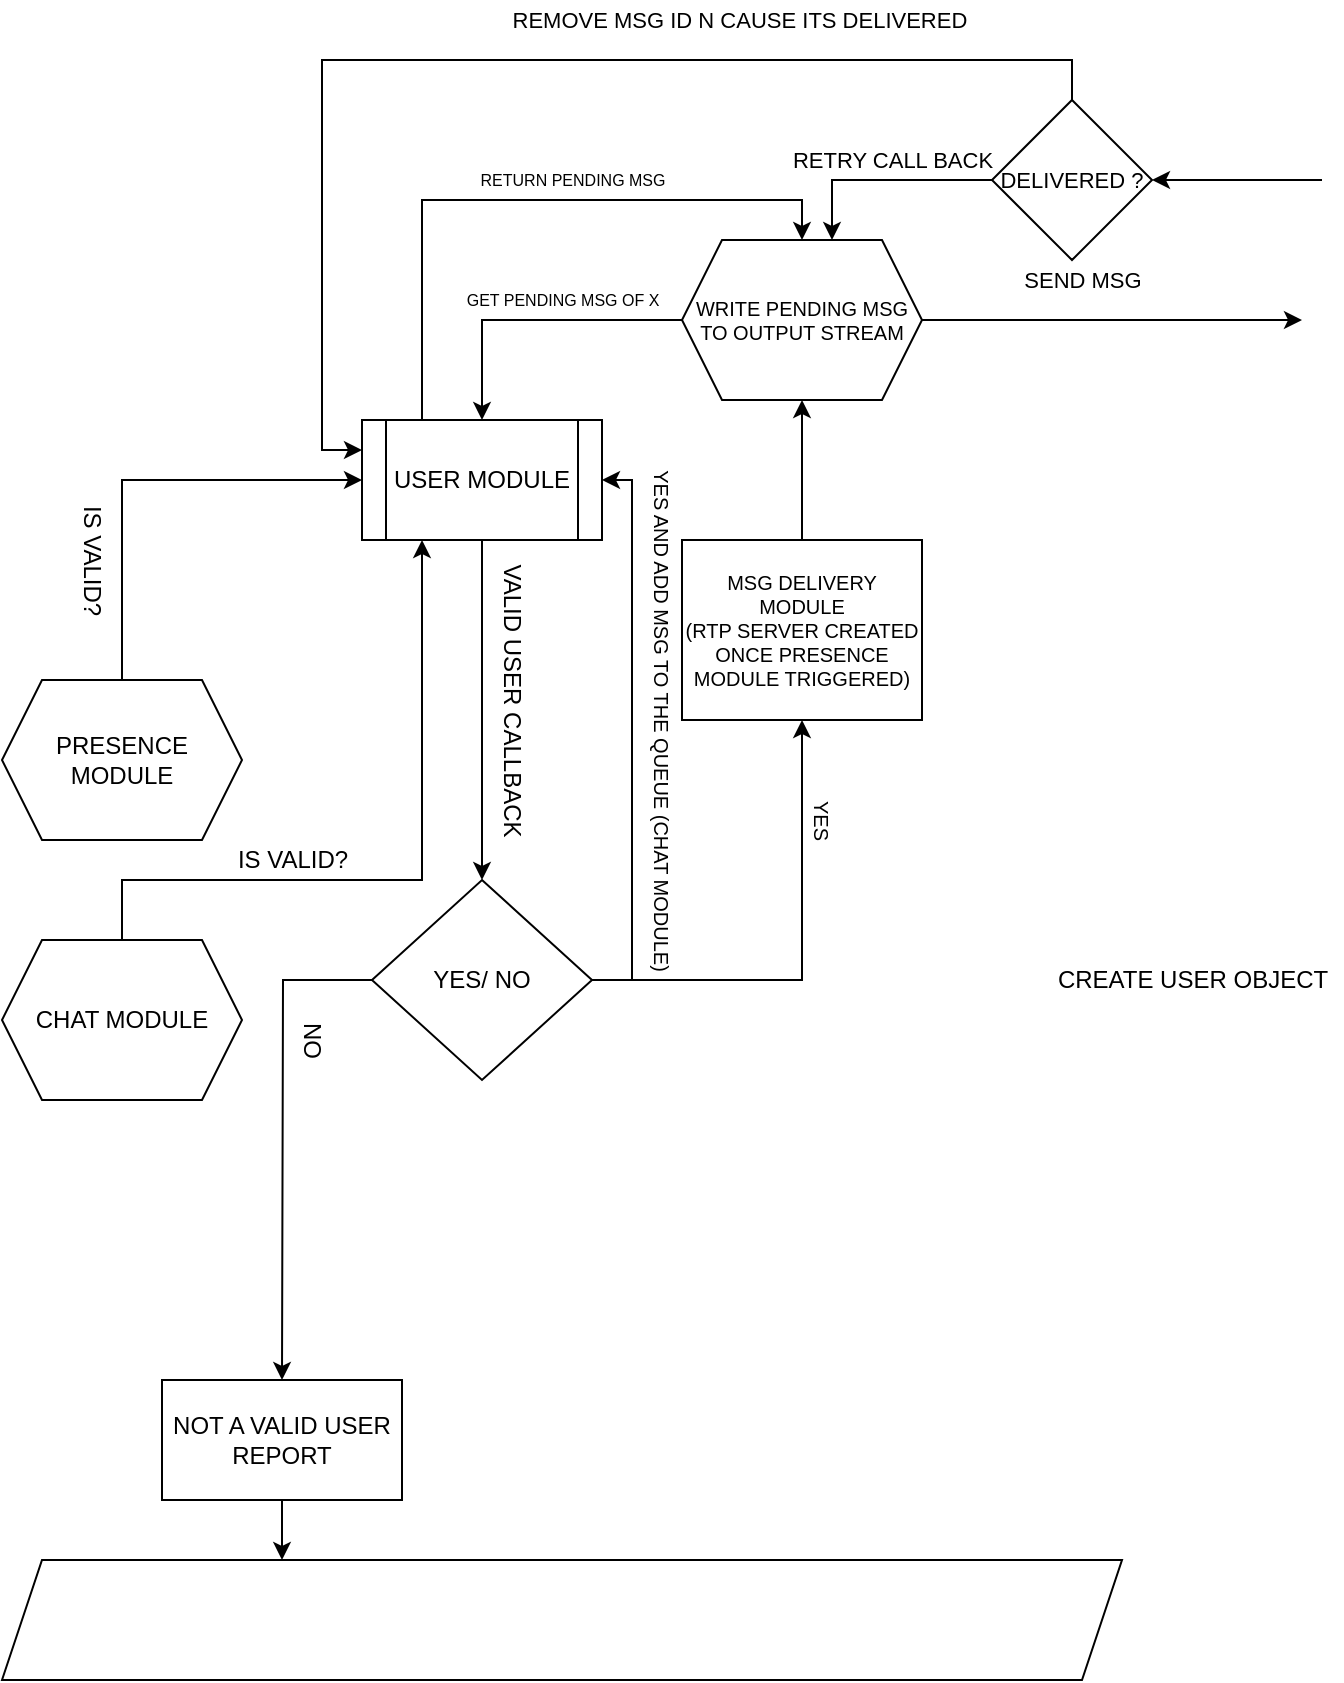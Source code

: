 <mxfile version="15.3.7" type="github">
  <diagram id="FBbiR5uJlQiM5yGE_pA_" name="Page-1">
    <mxGraphModel dx="826" dy="1630" grid="1" gridSize="10" guides="1" tooltips="1" connect="1" arrows="1" fold="1" page="1" pageScale="1" pageWidth="827" pageHeight="1169" math="0" shadow="0">
      <root>
        <mxCell id="0" />
        <mxCell id="1" parent="0" />
        <mxCell id="Hqe99daUW89fWSJLYfZv-10" style="edgeStyle=orthogonalEdgeStyle;rounded=0;orthogonalLoop=1;jettySize=auto;html=1;exitX=0.5;exitY=1;exitDx=0;exitDy=0;" edge="1" parent="1" source="Hqe99daUW89fWSJLYfZv-1">
          <mxGeometry relative="1" as="geometry">
            <mxPoint x="340" y="300" as="targetPoint" />
          </mxGeometry>
        </mxCell>
        <mxCell id="Hqe99daUW89fWSJLYfZv-38" style="edgeStyle=orthogonalEdgeStyle;rounded=0;orthogonalLoop=1;jettySize=auto;html=1;exitX=0.25;exitY=0;exitDx=0;exitDy=0;entryX=0.5;entryY=0;entryDx=0;entryDy=0;fontSize=8;" edge="1" parent="1" source="Hqe99daUW89fWSJLYfZv-1" target="Hqe99daUW89fWSJLYfZv-34">
          <mxGeometry relative="1" as="geometry" />
        </mxCell>
        <mxCell id="Hqe99daUW89fWSJLYfZv-1" value="USER MODULE" style="shape=process;whiteSpace=wrap;html=1;backgroundOutline=1;" vertex="1" parent="1">
          <mxGeometry x="280" y="70" width="120" height="60" as="geometry" />
        </mxCell>
        <mxCell id="Hqe99daUW89fWSJLYfZv-3" style="edgeStyle=orthogonalEdgeStyle;rounded=0;orthogonalLoop=1;jettySize=auto;html=1;exitX=0.5;exitY=0;exitDx=0;exitDy=0;entryX=0;entryY=0.5;entryDx=0;entryDy=0;" edge="1" parent="1" source="Hqe99daUW89fWSJLYfZv-2" target="Hqe99daUW89fWSJLYfZv-1">
          <mxGeometry relative="1" as="geometry" />
        </mxCell>
        <mxCell id="Hqe99daUW89fWSJLYfZv-2" value="PRESENCE MODULE" style="shape=hexagon;perimeter=hexagonPerimeter2;whiteSpace=wrap;html=1;fixedSize=1;" vertex="1" parent="1">
          <mxGeometry x="100" y="200" width="120" height="80" as="geometry" />
        </mxCell>
        <mxCell id="Hqe99daUW89fWSJLYfZv-5" style="edgeStyle=orthogonalEdgeStyle;rounded=0;orthogonalLoop=1;jettySize=auto;html=1;exitX=0.5;exitY=0;exitDx=0;exitDy=0;entryX=0.25;entryY=1;entryDx=0;entryDy=0;" edge="1" parent="1" source="Hqe99daUW89fWSJLYfZv-4" target="Hqe99daUW89fWSJLYfZv-1">
          <mxGeometry relative="1" as="geometry">
            <Array as="points">
              <mxPoint x="160" y="300" />
              <mxPoint x="310" y="300" />
            </Array>
          </mxGeometry>
        </mxCell>
        <mxCell id="Hqe99daUW89fWSJLYfZv-4" value="CHAT MODULE" style="shape=hexagon;perimeter=hexagonPerimeter2;whiteSpace=wrap;html=1;fixedSize=1;" vertex="1" parent="1">
          <mxGeometry x="100" y="330" width="120" height="80" as="geometry" />
        </mxCell>
        <mxCell id="Hqe99daUW89fWSJLYfZv-6" value="IS VALID?" style="text;html=1;align=center;verticalAlign=middle;resizable=0;points=[];autosize=1;strokeColor=none;fillColor=none;" vertex="1" parent="1">
          <mxGeometry x="210" y="280" width="70" height="20" as="geometry" />
        </mxCell>
        <mxCell id="Hqe99daUW89fWSJLYfZv-12" style="edgeStyle=orthogonalEdgeStyle;rounded=0;orthogonalLoop=1;jettySize=auto;html=1;exitX=1;exitY=0.5;exitDx=0;exitDy=0;entryX=1;entryY=0.5;entryDx=0;entryDy=0;" edge="1" parent="1" source="Hqe99daUW89fWSJLYfZv-11" target="Hqe99daUW89fWSJLYfZv-1">
          <mxGeometry relative="1" as="geometry">
            <mxPoint x="450" y="220" as="targetPoint" />
          </mxGeometry>
        </mxCell>
        <mxCell id="Hqe99daUW89fWSJLYfZv-14" style="edgeStyle=orthogonalEdgeStyle;rounded=0;orthogonalLoop=1;jettySize=auto;html=1;exitX=0;exitY=0.5;exitDx=0;exitDy=0;" edge="1" parent="1" source="Hqe99daUW89fWSJLYfZv-11">
          <mxGeometry relative="1" as="geometry">
            <mxPoint x="240" y="550" as="targetPoint" />
          </mxGeometry>
        </mxCell>
        <mxCell id="Hqe99daUW89fWSJLYfZv-29" style="edgeStyle=orthogonalEdgeStyle;rounded=0;orthogonalLoop=1;jettySize=auto;html=1;exitX=1;exitY=0.5;exitDx=0;exitDy=0;" edge="1" parent="1" source="Hqe99daUW89fWSJLYfZv-11" target="Hqe99daUW89fWSJLYfZv-31">
          <mxGeometry relative="1" as="geometry">
            <mxPoint x="500" y="160" as="targetPoint" />
          </mxGeometry>
        </mxCell>
        <mxCell id="Hqe99daUW89fWSJLYfZv-11" value="YES/ NO" style="rhombus;whiteSpace=wrap;html=1;" vertex="1" parent="1">
          <mxGeometry x="285" y="300" width="110" height="100" as="geometry" />
        </mxCell>
        <mxCell id="Hqe99daUW89fWSJLYfZv-13" value="YES AND ADD MSG TO THE QUEUE (CHAT MODULE)" style="text;html=1;align=center;verticalAlign=middle;resizable=0;points=[];autosize=1;strokeColor=none;fillColor=none;rotation=90;fontSize=10;" vertex="1" parent="1">
          <mxGeometry x="295" y="210" width="270" height="20" as="geometry" />
        </mxCell>
        <mxCell id="Hqe99daUW89fWSJLYfZv-15" value="NO" style="text;html=1;align=center;verticalAlign=middle;resizable=0;points=[];autosize=1;strokeColor=none;fillColor=none;rotation=90;" vertex="1" parent="1">
          <mxGeometry x="240" y="370" width="30" height="20" as="geometry" />
        </mxCell>
        <mxCell id="Hqe99daUW89fWSJLYfZv-16" value="VALID USER CALLBACK" style="text;html=1;align=center;verticalAlign=middle;resizable=0;points=[];autosize=1;strokeColor=none;fillColor=none;rotation=90;" vertex="1" parent="1">
          <mxGeometry x="280" y="200" width="150" height="20" as="geometry" />
        </mxCell>
        <mxCell id="Hqe99daUW89fWSJLYfZv-17" value="" style="shape=parallelogram;perimeter=parallelogramPerimeter;whiteSpace=wrap;html=1;fixedSize=1;" vertex="1" parent="1">
          <mxGeometry x="100" y="640" width="560" height="60" as="geometry" />
        </mxCell>
        <mxCell id="Hqe99daUW89fWSJLYfZv-22" style="edgeStyle=orthogonalEdgeStyle;rounded=0;orthogonalLoop=1;jettySize=auto;html=1;exitX=0.5;exitY=1;exitDx=0;exitDy=0;entryX=0.25;entryY=0;entryDx=0;entryDy=0;" edge="1" parent="1" source="Hqe99daUW89fWSJLYfZv-21" target="Hqe99daUW89fWSJLYfZv-17">
          <mxGeometry relative="1" as="geometry" />
        </mxCell>
        <mxCell id="Hqe99daUW89fWSJLYfZv-21" value="NOT A VALID USER REPORT" style="rounded=0;whiteSpace=wrap;html=1;" vertex="1" parent="1">
          <mxGeometry x="180" y="550" width="120" height="60" as="geometry" />
        </mxCell>
        <mxCell id="Hqe99daUW89fWSJLYfZv-27" value="CREATE USER OBJECT" style="text;html=1;align=center;verticalAlign=middle;resizable=0;points=[];autosize=1;strokeColor=none;fillColor=none;" vertex="1" parent="1">
          <mxGeometry x="620" y="340" width="150" height="20" as="geometry" />
        </mxCell>
        <mxCell id="Hqe99daUW89fWSJLYfZv-28" value="IS VALID?" style="text;html=1;align=center;verticalAlign=middle;resizable=0;points=[];autosize=1;strokeColor=none;fillColor=none;rotation=90;" vertex="1" parent="1">
          <mxGeometry x="110" y="130" width="70" height="20" as="geometry" />
        </mxCell>
        <mxCell id="Hqe99daUW89fWSJLYfZv-33" style="edgeStyle=orthogonalEdgeStyle;rounded=0;orthogonalLoop=1;jettySize=auto;html=1;exitX=0.5;exitY=0;exitDx=0;exitDy=0;fontSize=10;" edge="1" parent="1" source="Hqe99daUW89fWSJLYfZv-31" target="Hqe99daUW89fWSJLYfZv-34">
          <mxGeometry relative="1" as="geometry">
            <mxPoint x="500" y="20" as="targetPoint" />
          </mxGeometry>
        </mxCell>
        <mxCell id="Hqe99daUW89fWSJLYfZv-31" value="MSG DELIVERY MODULE&lt;br&gt;(RTP SERVER CREATED ONCE PRESENCE MODULE TRIGGERED)" style="rounded=0;whiteSpace=wrap;html=1;fontSize=10;" vertex="1" parent="1">
          <mxGeometry x="440" y="130" width="120" height="90" as="geometry" />
        </mxCell>
        <mxCell id="Hqe99daUW89fWSJLYfZv-32" value="YES" style="text;html=1;align=center;verticalAlign=middle;resizable=0;points=[];autosize=1;strokeColor=none;fillColor=none;fontSize=10;rotation=90;" vertex="1" parent="1">
          <mxGeometry x="490" y="260" width="40" height="20" as="geometry" />
        </mxCell>
        <mxCell id="Hqe99daUW89fWSJLYfZv-37" style="edgeStyle=orthogonalEdgeStyle;rounded=0;orthogonalLoop=1;jettySize=auto;html=1;exitX=0;exitY=0.5;exitDx=0;exitDy=0;fontSize=10;" edge="1" parent="1" source="Hqe99daUW89fWSJLYfZv-34" target="Hqe99daUW89fWSJLYfZv-1">
          <mxGeometry relative="1" as="geometry" />
        </mxCell>
        <mxCell id="Hqe99daUW89fWSJLYfZv-40" style="edgeStyle=orthogonalEdgeStyle;rounded=0;orthogonalLoop=1;jettySize=auto;html=1;exitX=1;exitY=0.5;exitDx=0;exitDy=0;fontSize=8;" edge="1" parent="1" source="Hqe99daUW89fWSJLYfZv-34">
          <mxGeometry relative="1" as="geometry">
            <mxPoint x="750" y="20" as="targetPoint" />
          </mxGeometry>
        </mxCell>
        <mxCell id="Hqe99daUW89fWSJLYfZv-34" value="WRITE PENDING MSG TO OUTPUT STREAM" style="shape=hexagon;perimeter=hexagonPerimeter2;whiteSpace=wrap;html=1;fixedSize=1;fontSize=10;" vertex="1" parent="1">
          <mxGeometry x="440" y="-20" width="120" height="80" as="geometry" />
        </mxCell>
        <mxCell id="Hqe99daUW89fWSJLYfZv-36" value="GET PENDING MSG OF X" style="text;html=1;align=center;verticalAlign=middle;resizable=0;points=[];autosize=1;strokeColor=none;fillColor=none;fontSize=8;" vertex="1" parent="1">
          <mxGeometry x="325" width="110" height="20" as="geometry" />
        </mxCell>
        <mxCell id="Hqe99daUW89fWSJLYfZv-39" value="RETURN PENDING MSG" style="text;html=1;align=center;verticalAlign=middle;resizable=0;points=[];autosize=1;strokeColor=none;fillColor=none;fontSize=8;" vertex="1" parent="1">
          <mxGeometry x="330" y="-60" width="110" height="20" as="geometry" />
        </mxCell>
        <mxCell id="Hqe99daUW89fWSJLYfZv-41" value="SEND MSG" style="text;html=1;align=center;verticalAlign=middle;resizable=0;points=[];autosize=1;strokeColor=none;fillColor=none;fontSize=11;" vertex="1" parent="1">
          <mxGeometry x="605" y="-10" width="70" height="20" as="geometry" />
        </mxCell>
        <mxCell id="Hqe99daUW89fWSJLYfZv-43" value="" style="endArrow=classic;html=1;fontSize=11;entryX=1;entryY=0.5;entryDx=0;entryDy=0;" edge="1" parent="1" target="Hqe99daUW89fWSJLYfZv-49">
          <mxGeometry width="50" height="50" relative="1" as="geometry">
            <mxPoint x="760" y="-50" as="sourcePoint" />
            <mxPoint x="680" y="-10" as="targetPoint" />
          </mxGeometry>
        </mxCell>
        <mxCell id="Hqe99daUW89fWSJLYfZv-46" value="REMOVE MSG ID N CAUSE ITS DELIVERED&amp;nbsp;" style="text;html=1;align=center;verticalAlign=middle;resizable=0;points=[];autosize=1;strokeColor=none;fillColor=none;fontSize=11;" vertex="1" parent="1">
          <mxGeometry x="345" y="-140" width="250" height="20" as="geometry" />
        </mxCell>
        <mxCell id="Hqe99daUW89fWSJLYfZv-50" style="edgeStyle=orthogonalEdgeStyle;rounded=0;orthogonalLoop=1;jettySize=auto;html=1;exitX=0.5;exitY=0;exitDx=0;exitDy=0;entryX=0;entryY=0.25;entryDx=0;entryDy=0;fontSize=11;" edge="1" parent="1" source="Hqe99daUW89fWSJLYfZv-49" target="Hqe99daUW89fWSJLYfZv-1">
          <mxGeometry relative="1" as="geometry" />
        </mxCell>
        <mxCell id="Hqe99daUW89fWSJLYfZv-51" style="edgeStyle=orthogonalEdgeStyle;rounded=0;orthogonalLoop=1;jettySize=auto;html=1;exitX=0;exitY=0.5;exitDx=0;exitDy=0;entryX=0.625;entryY=0;entryDx=0;entryDy=0;fontSize=11;" edge="1" parent="1" source="Hqe99daUW89fWSJLYfZv-49" target="Hqe99daUW89fWSJLYfZv-34">
          <mxGeometry relative="1" as="geometry" />
        </mxCell>
        <mxCell id="Hqe99daUW89fWSJLYfZv-49" value="DELIVERED ?" style="rhombus;whiteSpace=wrap;html=1;fontSize=11;" vertex="1" parent="1">
          <mxGeometry x="595" y="-90" width="80" height="80" as="geometry" />
        </mxCell>
        <mxCell id="Hqe99daUW89fWSJLYfZv-52" value="RETRY CALL BACK" style="text;html=1;align=center;verticalAlign=middle;resizable=0;points=[];autosize=1;strokeColor=none;fillColor=none;fontSize=11;" vertex="1" parent="1">
          <mxGeometry x="485" y="-70" width="120" height="20" as="geometry" />
        </mxCell>
      </root>
    </mxGraphModel>
  </diagram>
</mxfile>
